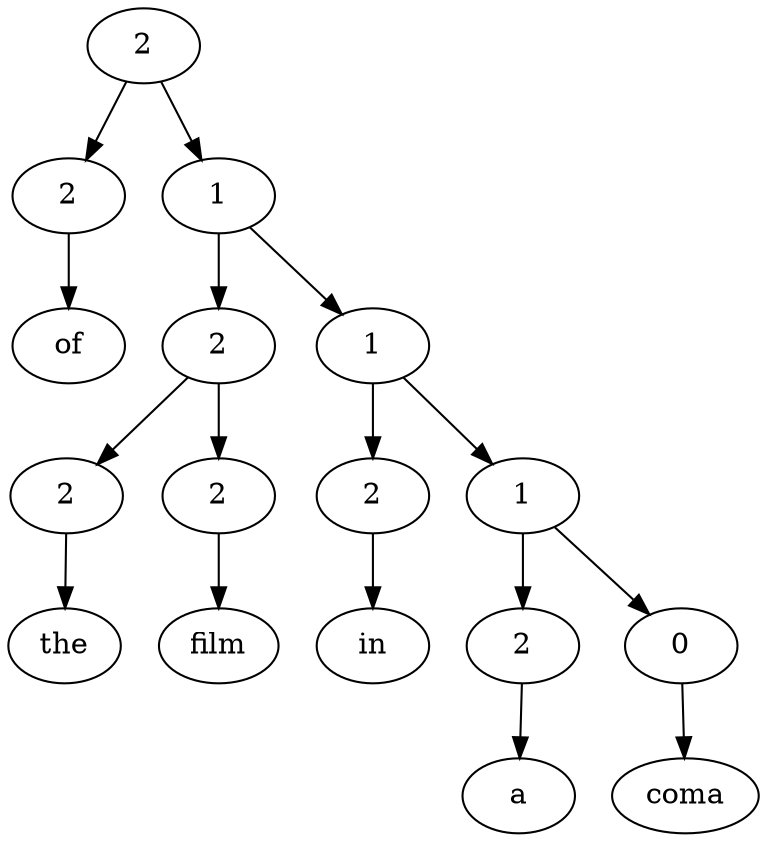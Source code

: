 digraph G{Node0 [label="2"]
Node0 -> Node1
Node0 -> Node3
Node1 [label="2"]
Node1 -> Node2
Node3 [label="1"]
Node3 -> Node4
Node3 -> Node9
Node2 [label="of"]
Node4 [label="2"]
Node4 -> Node5
Node4 -> Node7
Node9 [label="1"]
Node9 -> Node10
Node9 -> Node12
Node5 [label="2"]
Node5 -> Node6
Node7 [label="2"]
Node7 -> Node8
Node10 [label="2"]
Node10 -> Node11
Node12 [label="1"]
Node12 -> Node13
Node12 -> Node15
Node6 [label="the"]
Node8 [label="film"]
Node11 [label="in"]
Node13 [label="2"]
Node13 -> Node14
Node15 [label="0"]
Node15 -> Node16
Node14 [label="a"]
Node16 [label="coma"]
}